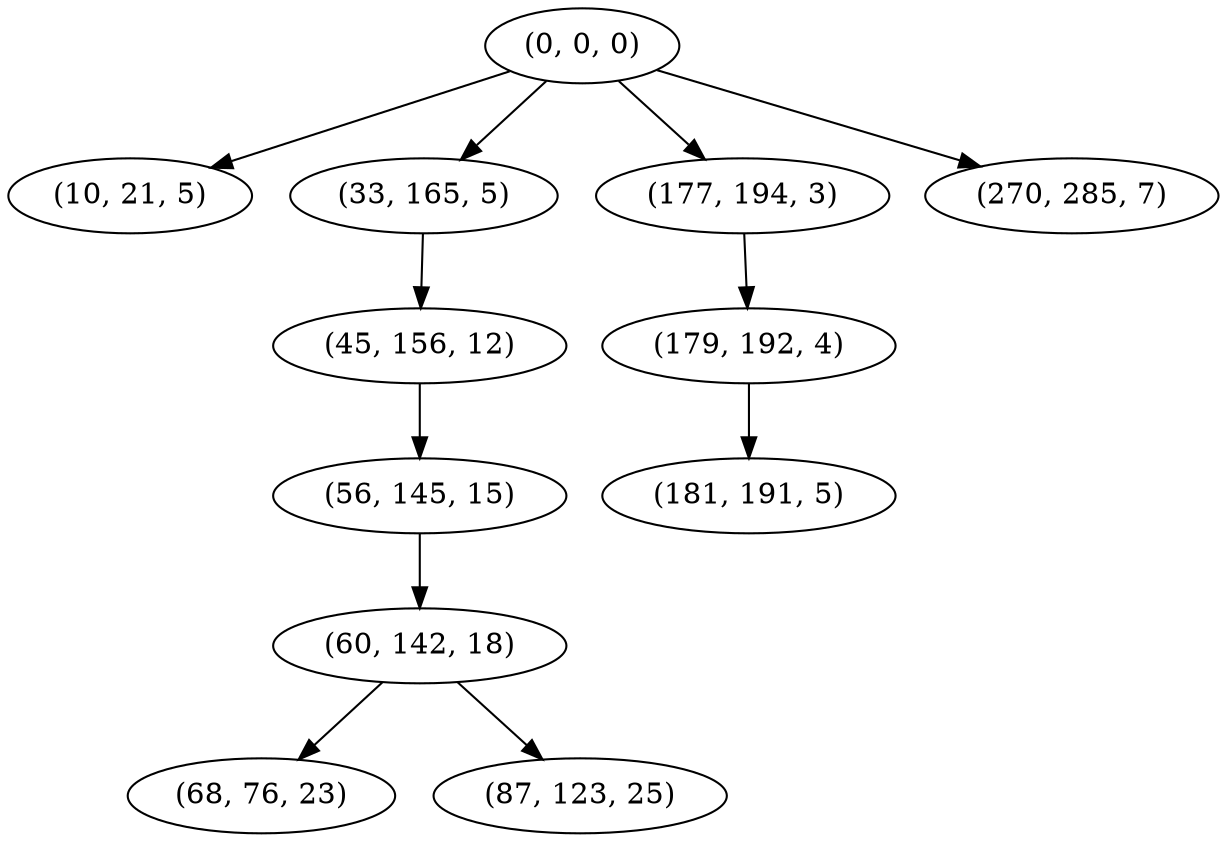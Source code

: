 digraph tree {
    "(0, 0, 0)";
    "(10, 21, 5)";
    "(33, 165, 5)";
    "(45, 156, 12)";
    "(56, 145, 15)";
    "(60, 142, 18)";
    "(68, 76, 23)";
    "(87, 123, 25)";
    "(177, 194, 3)";
    "(179, 192, 4)";
    "(181, 191, 5)";
    "(270, 285, 7)";
    "(0, 0, 0)" -> "(10, 21, 5)";
    "(0, 0, 0)" -> "(33, 165, 5)";
    "(0, 0, 0)" -> "(177, 194, 3)";
    "(0, 0, 0)" -> "(270, 285, 7)";
    "(33, 165, 5)" -> "(45, 156, 12)";
    "(45, 156, 12)" -> "(56, 145, 15)";
    "(56, 145, 15)" -> "(60, 142, 18)";
    "(60, 142, 18)" -> "(68, 76, 23)";
    "(60, 142, 18)" -> "(87, 123, 25)";
    "(177, 194, 3)" -> "(179, 192, 4)";
    "(179, 192, 4)" -> "(181, 191, 5)";
}
